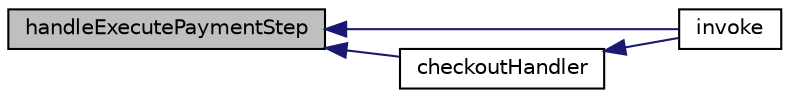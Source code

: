 digraph "handleExecutePaymentStep"
{
  edge [fontname="Helvetica",fontsize="10",labelfontname="Helvetica",labelfontsize="10"];
  node [fontname="Helvetica",fontsize="10",shape=record];
  rankdir="LR";
  Node1 [label="handleExecutePaymentStep",height=0.2,width=0.4,color="black", fillcolor="grey75", style="filled", fontcolor="black"];
  Node1 -> Node2 [dir="back",color="midnightblue",fontsize="10",style="solid",fontname="Helvetica"];
  Node2 [label="invoke",height=0.2,width=0.4,color="black", fillcolor="white", style="filled",URL="$class_s_s_checkout_controller.html#a969cad912937b1e2e6e66b49d8148738"];
  Node1 -> Node3 [dir="back",color="midnightblue",fontsize="10",style="solid",fontname="Helvetica"];
  Node3 [label="checkoutHandler",height=0.2,width=0.4,color="black", fillcolor="white", style="filled",URL="$class_s_s_checkout_controller.html#aa2a0d5ed77007dbe98a2be79f430971e"];
  Node3 -> Node2 [dir="back",color="midnightblue",fontsize="10",style="solid",fontname="Helvetica"];
}

